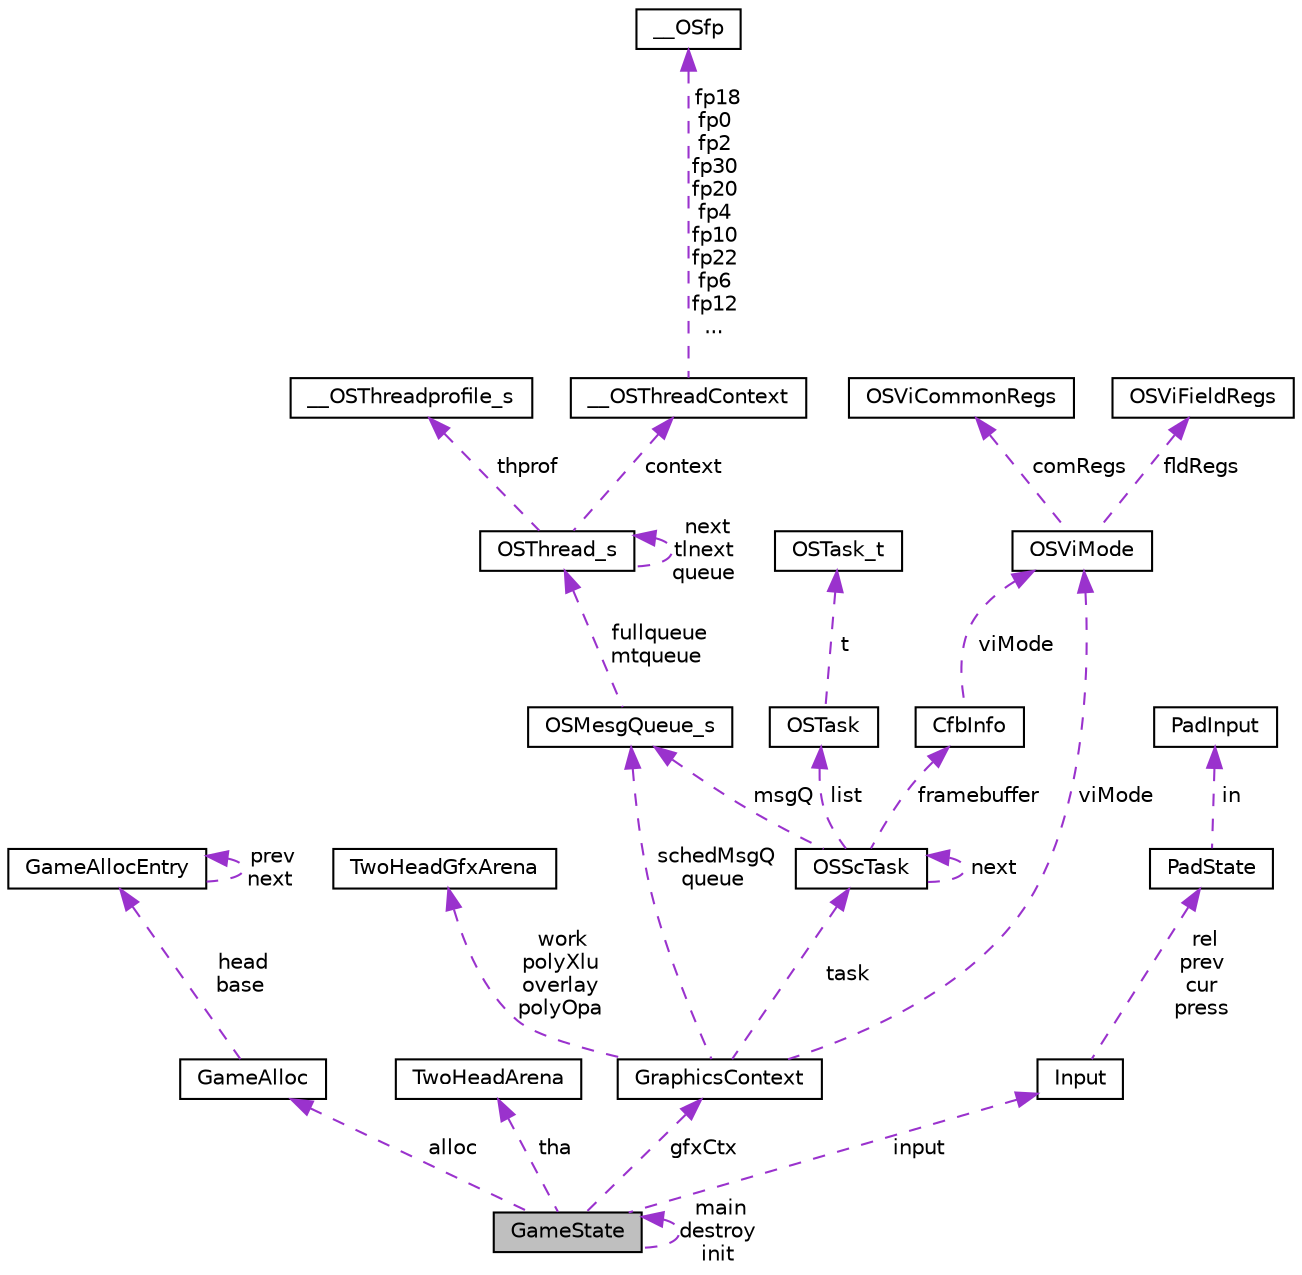 digraph "GameState"
{
 // LATEX_PDF_SIZE
  edge [fontname="Helvetica",fontsize="10",labelfontname="Helvetica",labelfontsize="10"];
  node [fontname="Helvetica",fontsize="10",shape=record];
  Node1 [label="GameState",height=0.2,width=0.4,color="black", fillcolor="grey75", style="filled", fontcolor="black",tooltip=" "];
  Node2 -> Node1 [dir="back",color="darkorchid3",fontsize="10",style="dashed",label=" alloc" ,fontname="Helvetica"];
  Node2 [label="GameAlloc",height=0.2,width=0.4,color="black", fillcolor="white", style="filled",URL="$d4/dbb/structGameAlloc.html",tooltip=" "];
  Node3 -> Node2 [dir="back",color="darkorchid3",fontsize="10",style="dashed",label=" head\nbase" ,fontname="Helvetica"];
  Node3 [label="GameAllocEntry",height=0.2,width=0.4,color="black", fillcolor="white", style="filled",URL="$d9/da2/structGameAllocEntry.html",tooltip=" "];
  Node3 -> Node3 [dir="back",color="darkorchid3",fontsize="10",style="dashed",label=" prev\nnext" ,fontname="Helvetica"];
  Node4 -> Node1 [dir="back",color="darkorchid3",fontsize="10",style="dashed",label=" tha" ,fontname="Helvetica"];
  Node4 [label="TwoHeadArena",height=0.2,width=0.4,color="black", fillcolor="white", style="filled",URL="$d3/d6c/structTwoHeadArena.html",tooltip=" "];
  Node5 -> Node1 [dir="back",color="darkorchid3",fontsize="10",style="dashed",label=" gfxCtx" ,fontname="Helvetica"];
  Node5 [label="GraphicsContext",height=0.2,width=0.4,color="black", fillcolor="white", style="filled",URL="$d7/d6b/structGraphicsContext.html",tooltip=" "];
  Node6 -> Node5 [dir="back",color="darkorchid3",fontsize="10",style="dashed",label=" work\npolyXlu\noverlay\npolyOpa" ,fontname="Helvetica"];
  Node6 [label="TwoHeadGfxArena",height=0.2,width=0.4,color="black", fillcolor="white", style="filled",URL="$d9/d14/structTwoHeadGfxArena.html",tooltip=" "];
  Node7 -> Node5 [dir="back",color="darkorchid3",fontsize="10",style="dashed",label=" task" ,fontname="Helvetica"];
  Node7 [label="OSScTask",height=0.2,width=0.4,color="black", fillcolor="white", style="filled",URL="$dd/d33/structOSScTask.html",tooltip=" "];
  Node7 -> Node7 [dir="back",color="darkorchid3",fontsize="10",style="dashed",label=" next" ,fontname="Helvetica"];
  Node8 -> Node7 [dir="back",color="darkorchid3",fontsize="10",style="dashed",label=" msgQ" ,fontname="Helvetica"];
  Node8 [label="OSMesgQueue_s",height=0.2,width=0.4,color="black", fillcolor="white", style="filled",URL="$dc/d50/structOSMesgQueue__s.html",tooltip=" "];
  Node9 -> Node8 [dir="back",color="darkorchid3",fontsize="10",style="dashed",label=" fullqueue\nmtqueue" ,fontname="Helvetica"];
  Node9 [label="OSThread_s",height=0.2,width=0.4,color="black", fillcolor="white", style="filled",URL="$da/dec/structOSThread__s.html",tooltip=" "];
  Node10 -> Node9 [dir="back",color="darkorchid3",fontsize="10",style="dashed",label=" thprof" ,fontname="Helvetica"];
  Node10 [label="__OSThreadprofile_s",height=0.2,width=0.4,color="black", fillcolor="white", style="filled",URL="$dc/d70/struct____OSThreadprofile__s.html",tooltip=" "];
  Node9 -> Node9 [dir="back",color="darkorchid3",fontsize="10",style="dashed",label=" next\ntlnext\nqueue" ,fontname="Helvetica"];
  Node11 -> Node9 [dir="back",color="darkorchid3",fontsize="10",style="dashed",label=" context" ,fontname="Helvetica"];
  Node11 [label="__OSThreadContext",height=0.2,width=0.4,color="black", fillcolor="white", style="filled",URL="$d9/dec/struct____OSThreadContext.html",tooltip=" "];
  Node12 -> Node11 [dir="back",color="darkorchid3",fontsize="10",style="dashed",label=" fp18\nfp0\nfp2\nfp30\nfp20\nfp4\nfp10\nfp22\nfp6\nfp12\n..." ,fontname="Helvetica"];
  Node12 [label="__OSfp",height=0.2,width=0.4,color="black", fillcolor="white", style="filled",URL="$d0/d5b/union____OSfp.html",tooltip=" "];
  Node13 -> Node7 [dir="back",color="darkorchid3",fontsize="10",style="dashed",label=" list" ,fontname="Helvetica"];
  Node13 [label="OSTask",height=0.2,width=0.4,color="black", fillcolor="white", style="filled",URL="$d7/da9/unionOSTask.html",tooltip=" "];
  Node14 -> Node13 [dir="back",color="darkorchid3",fontsize="10",style="dashed",label=" t" ,fontname="Helvetica"];
  Node14 [label="OSTask_t",height=0.2,width=0.4,color="black", fillcolor="white", style="filled",URL="$dc/da4/structOSTask__t.html",tooltip=" "];
  Node15 -> Node7 [dir="back",color="darkorchid3",fontsize="10",style="dashed",label=" framebuffer" ,fontname="Helvetica"];
  Node15 [label="CfbInfo",height=0.2,width=0.4,color="black", fillcolor="white", style="filled",URL="$de/d30/structCfbInfo.html",tooltip=" "];
  Node16 -> Node15 [dir="back",color="darkorchid3",fontsize="10",style="dashed",label=" viMode" ,fontname="Helvetica"];
  Node16 [label="OSViMode",height=0.2,width=0.4,color="black", fillcolor="white", style="filled",URL="$d8/de1/structOSViMode.html",tooltip=" "];
  Node17 -> Node16 [dir="back",color="darkorchid3",fontsize="10",style="dashed",label=" comRegs" ,fontname="Helvetica"];
  Node17 [label="OSViCommonRegs",height=0.2,width=0.4,color="black", fillcolor="white", style="filled",URL="$dd/df9/structOSViCommonRegs.html",tooltip=" "];
  Node18 -> Node16 [dir="back",color="darkorchid3",fontsize="10",style="dashed",label=" fldRegs" ,fontname="Helvetica"];
  Node18 [label="OSViFieldRegs",height=0.2,width=0.4,color="black", fillcolor="white", style="filled",URL="$d5/d35/structOSViFieldRegs.html",tooltip=" "];
  Node8 -> Node5 [dir="back",color="darkorchid3",fontsize="10",style="dashed",label=" schedMsgQ\nqueue" ,fontname="Helvetica"];
  Node16 -> Node5 [dir="back",color="darkorchid3",fontsize="10",style="dashed",label=" viMode" ,fontname="Helvetica"];
  Node19 -> Node1 [dir="back",color="darkorchid3",fontsize="10",style="dashed",label=" input" ,fontname="Helvetica"];
  Node19 [label="Input",height=0.2,width=0.4,color="black", fillcolor="white", style="filled",URL="$d4/dae/structInput.html",tooltip=" "];
  Node20 -> Node19 [dir="back",color="darkorchid3",fontsize="10",style="dashed",label=" rel\nprev\ncur\npress" ,fontname="Helvetica"];
  Node20 [label="PadState",height=0.2,width=0.4,color="black", fillcolor="white", style="filled",URL="$df/d25/structPadState.html",tooltip=" "];
  Node21 -> Node20 [dir="back",color="darkorchid3",fontsize="10",style="dashed",label=" in" ,fontname="Helvetica"];
  Node21 [label="PadInput",height=0.2,width=0.4,color="black", fillcolor="white", style="filled",URL="$d9/df1/structPadInput.html",tooltip=" "];
  Node1 -> Node1 [dir="back",color="darkorchid3",fontsize="10",style="dashed",label=" main\ndestroy\ninit" ,fontname="Helvetica"];
}
